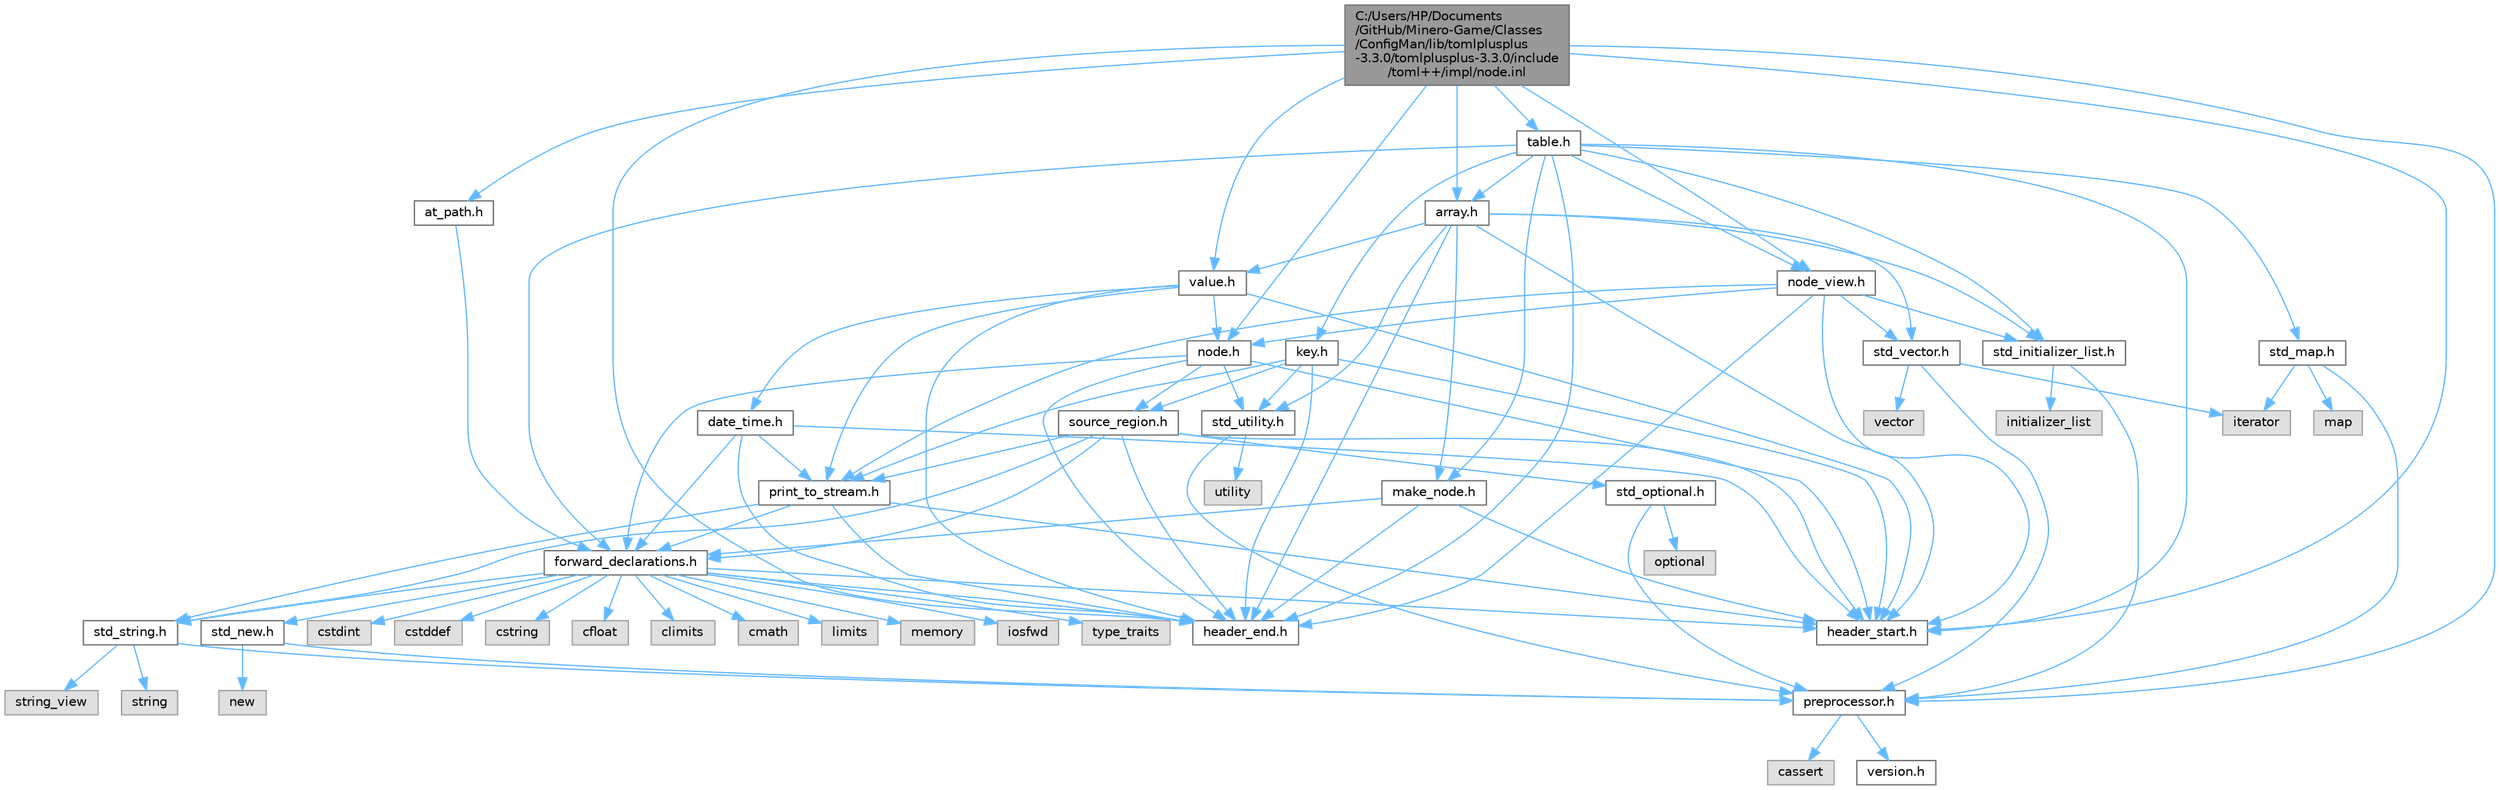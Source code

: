 digraph "C:/Users/HP/Documents/GitHub/Minero-Game/Classes/ConfigMan/lib/tomlplusplus-3.3.0/tomlplusplus-3.3.0/include/toml++/impl/node.inl"
{
 // LATEX_PDF_SIZE
  bgcolor="transparent";
  edge [fontname=Helvetica,fontsize=10,labelfontname=Helvetica,labelfontsize=10];
  node [fontname=Helvetica,fontsize=10,shape=box,height=0.2,width=0.4];
  Node1 [id="Node000001",label="C:/Users/HP/Documents\l/GitHub/Minero-Game/Classes\l/ConfigMan/lib/tomlplusplus\l-3.3.0/tomlplusplus-3.3.0/include\l/toml++/impl/node.inl",height=0.2,width=0.4,color="gray40", fillcolor="grey60", style="filled", fontcolor="black",tooltip=" "];
  Node1 -> Node2 [id="edge195_Node000001_Node000002",color="steelblue1",style="solid",tooltip=" "];
  Node2 [id="Node000002",label="preprocessor.h",height=0.2,width=0.4,color="grey40", fillcolor="white", style="filled",URL="$preprocessor_8h.html",tooltip=" "];
  Node2 -> Node3 [id="edge196_Node000002_Node000003",color="steelblue1",style="solid",tooltip=" "];
  Node3 [id="Node000003",label="cassert",height=0.2,width=0.4,color="grey60", fillcolor="#E0E0E0", style="filled",tooltip=" "];
  Node2 -> Node4 [id="edge197_Node000002_Node000004",color="steelblue1",style="solid",tooltip=" "];
  Node4 [id="Node000004",label="version.h",height=0.2,width=0.4,color="grey40", fillcolor="white", style="filled",URL="$version_8h.html",tooltip=" "];
  Node1 -> Node5 [id="edge198_Node000001_Node000005",color="steelblue1",style="solid",tooltip=" "];
  Node5 [id="Node000005",label="node.h",height=0.2,width=0.4,color="grey40", fillcolor="white", style="filled",URL="$node_8h.html",tooltip=" "];
  Node5 -> Node6 [id="edge199_Node000005_Node000006",color="steelblue1",style="solid",tooltip=" "];
  Node6 [id="Node000006",label="std_utility.h",height=0.2,width=0.4,color="grey40", fillcolor="white", style="filled",URL="$std__utility_8h.html",tooltip=" "];
  Node6 -> Node2 [id="edge200_Node000006_Node000002",color="steelblue1",style="solid",tooltip=" "];
  Node6 -> Node7 [id="edge201_Node000006_Node000007",color="steelblue1",style="solid",tooltip=" "];
  Node7 [id="Node000007",label="utility",height=0.2,width=0.4,color="grey60", fillcolor="#E0E0E0", style="filled",tooltip=" "];
  Node5 -> Node8 [id="edge202_Node000005_Node000008",color="steelblue1",style="solid",tooltip=" "];
  Node8 [id="Node000008",label="forward_declarations.h",height=0.2,width=0.4,color="grey40", fillcolor="white", style="filled",URL="$forward__declarations_8h.html",tooltip=" "];
  Node8 -> Node9 [id="edge203_Node000008_Node000009",color="steelblue1",style="solid",tooltip=" "];
  Node9 [id="Node000009",label="std_string.h",height=0.2,width=0.4,color="grey40", fillcolor="white", style="filled",URL="$std__string_8h.html",tooltip=" "];
  Node9 -> Node2 [id="edge204_Node000009_Node000002",color="steelblue1",style="solid",tooltip=" "];
  Node9 -> Node10 [id="edge205_Node000009_Node000010",color="steelblue1",style="solid",tooltip=" "];
  Node10 [id="Node000010",label="string_view",height=0.2,width=0.4,color="grey60", fillcolor="#E0E0E0", style="filled",tooltip=" "];
  Node9 -> Node11 [id="edge206_Node000009_Node000011",color="steelblue1",style="solid",tooltip=" "];
  Node11 [id="Node000011",label="string",height=0.2,width=0.4,color="grey60", fillcolor="#E0E0E0", style="filled",tooltip=" "];
  Node8 -> Node12 [id="edge207_Node000008_Node000012",color="steelblue1",style="solid",tooltip=" "];
  Node12 [id="Node000012",label="std_new.h",height=0.2,width=0.4,color="grey40", fillcolor="white", style="filled",URL="$std__new_8h.html",tooltip=" "];
  Node12 -> Node2 [id="edge208_Node000012_Node000002",color="steelblue1",style="solid",tooltip=" "];
  Node12 -> Node13 [id="edge209_Node000012_Node000013",color="steelblue1",style="solid",tooltip=" "];
  Node13 [id="Node000013",label="new",height=0.2,width=0.4,color="grey60", fillcolor="#E0E0E0", style="filled",tooltip=" "];
  Node8 -> Node14 [id="edge210_Node000008_Node000014",color="steelblue1",style="solid",tooltip=" "];
  Node14 [id="Node000014",label="cstdint",height=0.2,width=0.4,color="grey60", fillcolor="#E0E0E0", style="filled",tooltip=" "];
  Node8 -> Node15 [id="edge211_Node000008_Node000015",color="steelblue1",style="solid",tooltip=" "];
  Node15 [id="Node000015",label="cstddef",height=0.2,width=0.4,color="grey60", fillcolor="#E0E0E0", style="filled",tooltip=" "];
  Node8 -> Node16 [id="edge212_Node000008_Node000016",color="steelblue1",style="solid",tooltip=" "];
  Node16 [id="Node000016",label="cstring",height=0.2,width=0.4,color="grey60", fillcolor="#E0E0E0", style="filled",tooltip=" "];
  Node8 -> Node17 [id="edge213_Node000008_Node000017",color="steelblue1",style="solid",tooltip=" "];
  Node17 [id="Node000017",label="cfloat",height=0.2,width=0.4,color="grey60", fillcolor="#E0E0E0", style="filled",tooltip=" "];
  Node8 -> Node18 [id="edge214_Node000008_Node000018",color="steelblue1",style="solid",tooltip=" "];
  Node18 [id="Node000018",label="climits",height=0.2,width=0.4,color="grey60", fillcolor="#E0E0E0", style="filled",tooltip=" "];
  Node8 -> Node19 [id="edge215_Node000008_Node000019",color="steelblue1",style="solid",tooltip=" "];
  Node19 [id="Node000019",label="cmath",height=0.2,width=0.4,color="grey60", fillcolor="#E0E0E0", style="filled",tooltip=" "];
  Node8 -> Node20 [id="edge216_Node000008_Node000020",color="steelblue1",style="solid",tooltip=" "];
  Node20 [id="Node000020",label="limits",height=0.2,width=0.4,color="grey60", fillcolor="#E0E0E0", style="filled",tooltip=" "];
  Node8 -> Node21 [id="edge217_Node000008_Node000021",color="steelblue1",style="solid",tooltip=" "];
  Node21 [id="Node000021",label="memory",height=0.2,width=0.4,color="grey60", fillcolor="#E0E0E0", style="filled",tooltip=" "];
  Node8 -> Node22 [id="edge218_Node000008_Node000022",color="steelblue1",style="solid",tooltip=" "];
  Node22 [id="Node000022",label="iosfwd",height=0.2,width=0.4,color="grey60", fillcolor="#E0E0E0", style="filled",tooltip=" "];
  Node8 -> Node23 [id="edge219_Node000008_Node000023",color="steelblue1",style="solid",tooltip=" "];
  Node23 [id="Node000023",label="type_traits",height=0.2,width=0.4,color="grey60", fillcolor="#E0E0E0", style="filled",tooltip=" "];
  Node8 -> Node24 [id="edge220_Node000008_Node000024",color="steelblue1",style="solid",tooltip=" "];
  Node24 [id="Node000024",label="header_start.h",height=0.2,width=0.4,color="grey40", fillcolor="white", style="filled",URL="$header__start_8h.html",tooltip=" "];
  Node8 -> Node25 [id="edge221_Node000008_Node000025",color="steelblue1",style="solid",tooltip=" "];
  Node25 [id="Node000025",label="header_end.h",height=0.2,width=0.4,color="grey40", fillcolor="white", style="filled",URL="$header__end_8h.html",tooltip=" "];
  Node5 -> Node26 [id="edge222_Node000005_Node000026",color="steelblue1",style="solid",tooltip=" "];
  Node26 [id="Node000026",label="source_region.h",height=0.2,width=0.4,color="grey40", fillcolor="white", style="filled",URL="$source__region_8h.html",tooltip=" "];
  Node26 -> Node27 [id="edge223_Node000026_Node000027",color="steelblue1",style="solid",tooltip=" "];
  Node27 [id="Node000027",label="std_optional.h",height=0.2,width=0.4,color="grey40", fillcolor="white", style="filled",URL="$std__optional_8h.html",tooltip=" "];
  Node27 -> Node2 [id="edge224_Node000027_Node000002",color="steelblue1",style="solid",tooltip=" "];
  Node27 -> Node28 [id="edge225_Node000027_Node000028",color="steelblue1",style="solid",tooltip=" "];
  Node28 [id="Node000028",label="optional",height=0.2,width=0.4,color="grey60", fillcolor="#E0E0E0", style="filled",tooltip=" "];
  Node26 -> Node9 [id="edge226_Node000026_Node000009",color="steelblue1",style="solid",tooltip=" "];
  Node26 -> Node8 [id="edge227_Node000026_Node000008",color="steelblue1",style="solid",tooltip=" "];
  Node26 -> Node29 [id="edge228_Node000026_Node000029",color="steelblue1",style="solid",tooltip=" "];
  Node29 [id="Node000029",label="print_to_stream.h",height=0.2,width=0.4,color="grey40", fillcolor="white", style="filled",URL="$print__to__stream_8h.html",tooltip=" "];
  Node29 -> Node9 [id="edge229_Node000029_Node000009",color="steelblue1",style="solid",tooltip=" "];
  Node29 -> Node8 [id="edge230_Node000029_Node000008",color="steelblue1",style="solid",tooltip=" "];
  Node29 -> Node24 [id="edge231_Node000029_Node000024",color="steelblue1",style="solid",tooltip=" "];
  Node29 -> Node25 [id="edge232_Node000029_Node000025",color="steelblue1",style="solid",tooltip=" "];
  Node26 -> Node24 [id="edge233_Node000026_Node000024",color="steelblue1",style="solid",tooltip=" "];
  Node26 -> Node25 [id="edge234_Node000026_Node000025",color="steelblue1",style="solid",tooltip=" "];
  Node5 -> Node24 [id="edge235_Node000005_Node000024",color="steelblue1",style="solid",tooltip=" "];
  Node5 -> Node25 [id="edge236_Node000005_Node000025",color="steelblue1",style="solid",tooltip=" "];
  Node1 -> Node30 [id="edge237_Node000001_Node000030",color="steelblue1",style="solid",tooltip=" "];
  Node30 [id="Node000030",label="node_view.h",height=0.2,width=0.4,color="grey40", fillcolor="white", style="filled",URL="$node__view_8h.html",tooltip=" "];
  Node30 -> Node31 [id="edge238_Node000030_Node000031",color="steelblue1",style="solid",tooltip=" "];
  Node31 [id="Node000031",label="std_vector.h",height=0.2,width=0.4,color="grey40", fillcolor="white", style="filled",URL="$std__vector_8h.html",tooltip=" "];
  Node31 -> Node2 [id="edge239_Node000031_Node000002",color="steelblue1",style="solid",tooltip=" "];
  Node31 -> Node32 [id="edge240_Node000031_Node000032",color="steelblue1",style="solid",tooltip=" "];
  Node32 [id="Node000032",label="vector",height=0.2,width=0.4,color="grey60", fillcolor="#E0E0E0", style="filled",tooltip=" "];
  Node31 -> Node33 [id="edge241_Node000031_Node000033",color="steelblue1",style="solid",tooltip=" "];
  Node33 [id="Node000033",label="iterator",height=0.2,width=0.4,color="grey60", fillcolor="#E0E0E0", style="filled",tooltip=" "];
  Node30 -> Node34 [id="edge242_Node000030_Node000034",color="steelblue1",style="solid",tooltip=" "];
  Node34 [id="Node000034",label="std_initializer_list.h",height=0.2,width=0.4,color="grey40", fillcolor="white", style="filled",URL="$std__initializer__list_8h.html",tooltip=" "];
  Node34 -> Node2 [id="edge243_Node000034_Node000002",color="steelblue1",style="solid",tooltip=" "];
  Node34 -> Node35 [id="edge244_Node000034_Node000035",color="steelblue1",style="solid",tooltip=" "];
  Node35 [id="Node000035",label="initializer_list",height=0.2,width=0.4,color="grey60", fillcolor="#E0E0E0", style="filled",tooltip=" "];
  Node30 -> Node29 [id="edge245_Node000030_Node000029",color="steelblue1",style="solid",tooltip=" "];
  Node30 -> Node5 [id="edge246_Node000030_Node000005",color="steelblue1",style="solid",tooltip=" "];
  Node30 -> Node24 [id="edge247_Node000030_Node000024",color="steelblue1",style="solid",tooltip=" "];
  Node30 -> Node25 [id="edge248_Node000030_Node000025",color="steelblue1",style="solid",tooltip=" "];
  Node1 -> Node36 [id="edge249_Node000001_Node000036",color="steelblue1",style="solid",tooltip=" "];
  Node36 [id="Node000036",label="at_path.h",height=0.2,width=0.4,color="grey40", fillcolor="white", style="filled",URL="$at__path_8h.html",tooltip=" "];
  Node36 -> Node8 [id="edge250_Node000036_Node000008",color="steelblue1",style="solid",tooltip=" "];
  Node1 -> Node37 [id="edge251_Node000001_Node000037",color="steelblue1",style="solid",tooltip=" "];
  Node37 [id="Node000037",label="table.h",height=0.2,width=0.4,color="grey40", fillcolor="white", style="filled",URL="$table_8h.html",tooltip=" "];
  Node37 -> Node8 [id="edge252_Node000037_Node000008",color="steelblue1",style="solid",tooltip=" "];
  Node37 -> Node38 [id="edge253_Node000037_Node000038",color="steelblue1",style="solid",tooltip=" "];
  Node38 [id="Node000038",label="std_map.h",height=0.2,width=0.4,color="grey40", fillcolor="white", style="filled",URL="$std__map_8h.html",tooltip=" "];
  Node38 -> Node2 [id="edge254_Node000038_Node000002",color="steelblue1",style="solid",tooltip=" "];
  Node38 -> Node39 [id="edge255_Node000038_Node000039",color="steelblue1",style="solid",tooltip=" "];
  Node39 [id="Node000039",label="map",height=0.2,width=0.4,color="grey60", fillcolor="#E0E0E0", style="filled",tooltip=" "];
  Node38 -> Node33 [id="edge256_Node000038_Node000033",color="steelblue1",style="solid",tooltip=" "];
  Node37 -> Node34 [id="edge257_Node000037_Node000034",color="steelblue1",style="solid",tooltip=" "];
  Node37 -> Node40 [id="edge258_Node000037_Node000040",color="steelblue1",style="solid",tooltip=" "];
  Node40 [id="Node000040",label="array.h",height=0.2,width=0.4,color="grey40", fillcolor="white", style="filled",URL="$array_8h.html",tooltip=" "];
  Node40 -> Node6 [id="edge259_Node000040_Node000006",color="steelblue1",style="solid",tooltip=" "];
  Node40 -> Node31 [id="edge260_Node000040_Node000031",color="steelblue1",style="solid",tooltip=" "];
  Node40 -> Node34 [id="edge261_Node000040_Node000034",color="steelblue1",style="solid",tooltip=" "];
  Node40 -> Node41 [id="edge262_Node000040_Node000041",color="steelblue1",style="solid",tooltip=" "];
  Node41 [id="Node000041",label="value.h",height=0.2,width=0.4,color="grey40", fillcolor="white", style="filled",URL="$value_8h.html",tooltip=" "];
  Node41 -> Node42 [id="edge263_Node000041_Node000042",color="steelblue1",style="solid",tooltip=" "];
  Node42 [id="Node000042",label="date_time.h",height=0.2,width=0.4,color="grey40", fillcolor="white", style="filled",URL="$date__time_8h.html",tooltip=" "];
  Node42 -> Node8 [id="edge264_Node000042_Node000008",color="steelblue1",style="solid",tooltip=" "];
  Node42 -> Node29 [id="edge265_Node000042_Node000029",color="steelblue1",style="solid",tooltip=" "];
  Node42 -> Node24 [id="edge266_Node000042_Node000024",color="steelblue1",style="solid",tooltip=" "];
  Node42 -> Node25 [id="edge267_Node000042_Node000025",color="steelblue1",style="solid",tooltip=" "];
  Node41 -> Node5 [id="edge268_Node000041_Node000005",color="steelblue1",style="solid",tooltip=" "];
  Node41 -> Node29 [id="edge269_Node000041_Node000029",color="steelblue1",style="solid",tooltip=" "];
  Node41 -> Node24 [id="edge270_Node000041_Node000024",color="steelblue1",style="solid",tooltip=" "];
  Node41 -> Node25 [id="edge271_Node000041_Node000025",color="steelblue1",style="solid",tooltip=" "];
  Node40 -> Node43 [id="edge272_Node000040_Node000043",color="steelblue1",style="solid",tooltip=" "];
  Node43 [id="Node000043",label="make_node.h",height=0.2,width=0.4,color="grey40", fillcolor="white", style="filled",URL="$make__node_8h.html",tooltip=" "];
  Node43 -> Node8 [id="edge273_Node000043_Node000008",color="steelblue1",style="solid",tooltip=" "];
  Node43 -> Node24 [id="edge274_Node000043_Node000024",color="steelblue1",style="solid",tooltip=" "];
  Node43 -> Node25 [id="edge275_Node000043_Node000025",color="steelblue1",style="solid",tooltip=" "];
  Node40 -> Node24 [id="edge276_Node000040_Node000024",color="steelblue1",style="solid",tooltip=" "];
  Node40 -> Node25 [id="edge277_Node000040_Node000025",color="steelblue1",style="solid",tooltip=" "];
  Node37 -> Node43 [id="edge278_Node000037_Node000043",color="steelblue1",style="solid",tooltip=" "];
  Node37 -> Node30 [id="edge279_Node000037_Node000030",color="steelblue1",style="solid",tooltip=" "];
  Node37 -> Node44 [id="edge280_Node000037_Node000044",color="steelblue1",style="solid",tooltip=" "];
  Node44 [id="Node000044",label="key.h",height=0.2,width=0.4,color="grey40", fillcolor="white", style="filled",URL="$key_8h.html",tooltip=" "];
  Node44 -> Node26 [id="edge281_Node000044_Node000026",color="steelblue1",style="solid",tooltip=" "];
  Node44 -> Node6 [id="edge282_Node000044_Node000006",color="steelblue1",style="solid",tooltip=" "];
  Node44 -> Node29 [id="edge283_Node000044_Node000029",color="steelblue1",style="solid",tooltip=" "];
  Node44 -> Node24 [id="edge284_Node000044_Node000024",color="steelblue1",style="solid",tooltip=" "];
  Node44 -> Node25 [id="edge285_Node000044_Node000025",color="steelblue1",style="solid",tooltip=" "];
  Node37 -> Node24 [id="edge286_Node000037_Node000024",color="steelblue1",style="solid",tooltip=" "];
  Node37 -> Node25 [id="edge287_Node000037_Node000025",color="steelblue1",style="solid",tooltip=" "];
  Node1 -> Node40 [id="edge288_Node000001_Node000040",color="steelblue1",style="solid",tooltip=" "];
  Node1 -> Node41 [id="edge289_Node000001_Node000041",color="steelblue1",style="solid",tooltip=" "];
  Node1 -> Node24 [id="edge290_Node000001_Node000024",color="steelblue1",style="solid",tooltip=" "];
  Node1 -> Node25 [id="edge291_Node000001_Node000025",color="steelblue1",style="solid",tooltip=" "];
}
